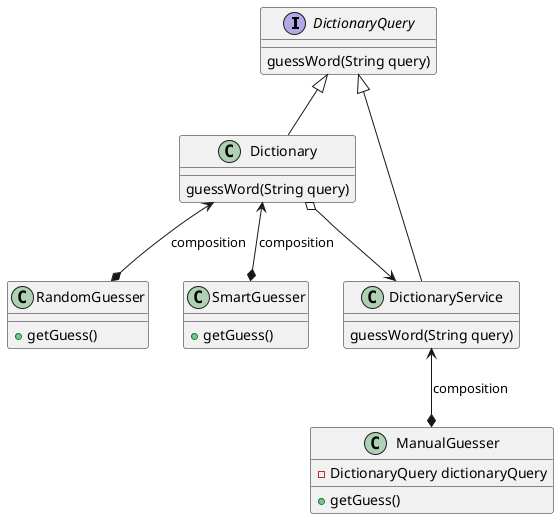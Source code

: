 @startuml
'https://plantuml.com/class-diagram

DictionaryQuery <|-- Dictionary
DictionaryQuery <|-- DictionaryService
Dictionary o--> DictionaryService
Dictionary <--* RandomGuesser: composition
Dictionary <--* SmartGuesser: composition
DictionaryService <--* ManualGuesser : composition

interface DictionaryQuery{
guessWord(String query)
}

class Dictionary {
guessWord(String query)
}

class DictionaryService {
guessWord(String query)
}

class ManualGuesser {
    - DictionaryQuery dictionaryQuery
    +getGuess()
}

class SmartGuesser {
    +getGuess()
}

class RandomGuesser {
    +getGuess()
}

@enduml